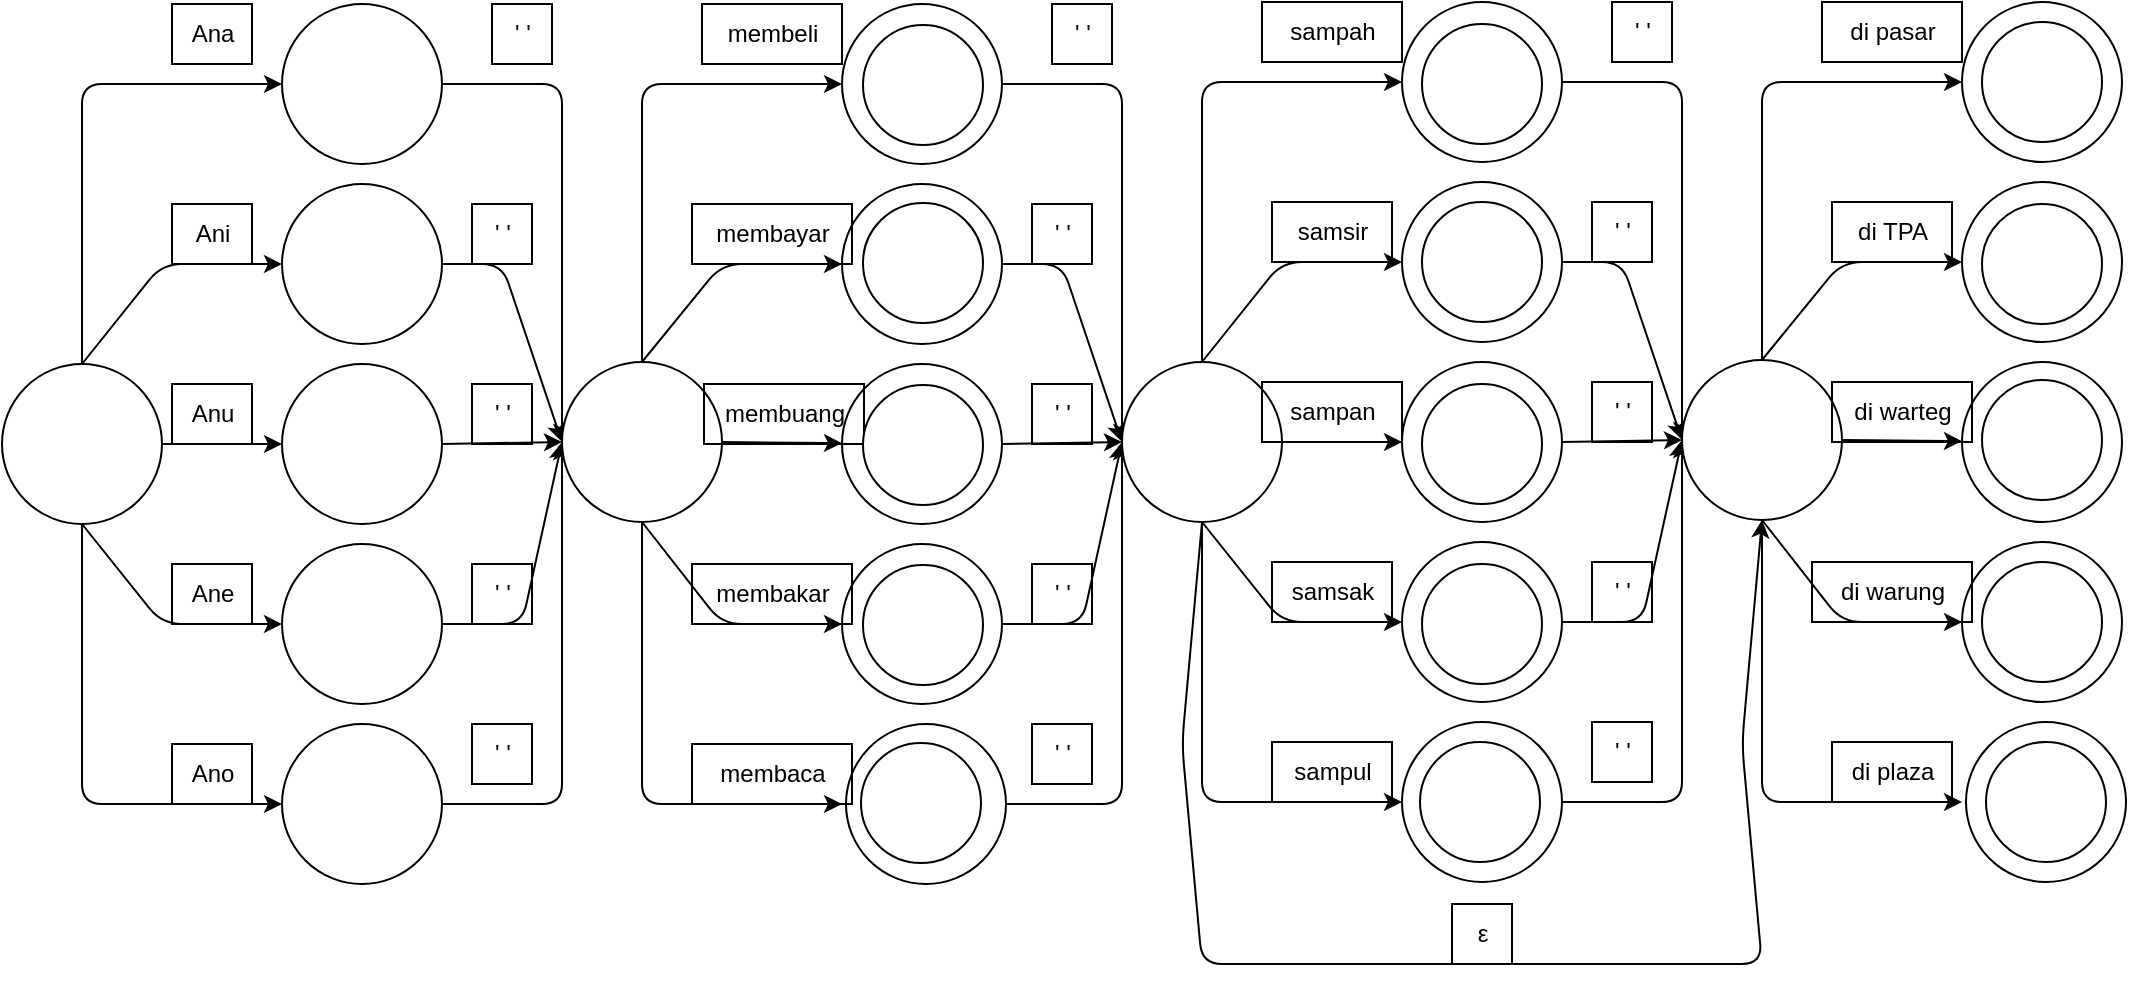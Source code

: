 <mxfile>
    <diagram id="6X2Q8602nQSsNBuRJEOq" name="Page-1">
        <mxGraphModel dx="1130" dy="801" grid="1" gridSize="10" guides="1" tooltips="1" connect="1" arrows="1" fold="1" page="1" pageScale="1" pageWidth="850" pageHeight="1100" math="0" shadow="0">
            <root>
                <mxCell id="0"/>
                <mxCell id="1" parent="0"/>
                <mxCell id="9" style="edgeStyle=none;html=1;exitX=1;exitY=0.5;exitDx=0;exitDy=0;strokeColor=#000000;fontColor=#000000;labelBackgroundColor=none;" parent="1" source="3" target="6" edge="1">
                    <mxGeometry relative="1" as="geometry"/>
                </mxCell>
                <mxCell id="10" style="edgeStyle=none;html=1;exitX=0.5;exitY=0;exitDx=0;exitDy=0;entryX=0;entryY=0.5;entryDx=0;entryDy=0;strokeColor=#000000;fontColor=#000000;labelBackgroundColor=none;" parent="1" source="3" target="4" edge="1">
                    <mxGeometry relative="1" as="geometry">
                        <Array as="points">
                            <mxPoint x="380" y="380"/>
                        </Array>
                    </mxGeometry>
                </mxCell>
                <mxCell id="11" style="edgeStyle=none;html=1;exitX=0.5;exitY=0;exitDx=0;exitDy=0;entryX=0;entryY=0.5;entryDx=0;entryDy=0;strokeColor=#000000;fontColor=#000000;labelBackgroundColor=none;" parent="1" source="3" target="5" edge="1">
                    <mxGeometry relative="1" as="geometry">
                        <Array as="points">
                            <mxPoint x="420" y="470"/>
                        </Array>
                    </mxGeometry>
                </mxCell>
                <mxCell id="13" style="edgeStyle=none;html=1;exitX=0.5;exitY=1;exitDx=0;exitDy=0;entryX=0;entryY=0.5;entryDx=0;entryDy=0;strokeColor=#000000;fontColor=#000000;labelBackgroundColor=none;" parent="1" source="3" target="8" edge="1">
                    <mxGeometry relative="1" as="geometry">
                        <Array as="points">
                            <mxPoint x="380" y="740"/>
                        </Array>
                    </mxGeometry>
                </mxCell>
                <mxCell id="14" style="edgeStyle=none;html=1;exitX=0.5;exitY=1;exitDx=0;exitDy=0;entryX=0;entryY=0.5;entryDx=0;entryDy=0;strokeColor=#000000;fontColor=#000000;labelBackgroundColor=none;" parent="1" source="3" target="7" edge="1">
                    <mxGeometry relative="1" as="geometry">
                        <Array as="points">
                            <mxPoint x="420" y="650"/>
                        </Array>
                    </mxGeometry>
                </mxCell>
                <mxCell id="3" value="" style="ellipse;whiteSpace=wrap;html=1;strokeColor=#000000;fontColor=#000000;labelBackgroundColor=none;" parent="1" vertex="1">
                    <mxGeometry x="340" y="520" width="80" height="80" as="geometry"/>
                </mxCell>
                <mxCell id="23" style="edgeStyle=none;html=1;exitX=1;exitY=0.5;exitDx=0;exitDy=0;entryX=0;entryY=0.5;entryDx=0;entryDy=0;strokeColor=#000000;fontColor=#000000;labelBackgroundColor=none;" parent="1" source="4" target="64" edge="1">
                    <mxGeometry relative="1" as="geometry">
                        <mxPoint x="620" y="560" as="targetPoint"/>
                        <Array as="points">
                            <mxPoint x="620" y="380"/>
                        </Array>
                    </mxGeometry>
                </mxCell>
                <mxCell id="4" value="" style="ellipse;whiteSpace=wrap;html=1;strokeColor=#000000;fontColor=#000000;labelBackgroundColor=none;" parent="1" vertex="1">
                    <mxGeometry x="480" y="340" width="80" height="80" as="geometry"/>
                </mxCell>
                <mxCell id="22" style="edgeStyle=none;html=1;exitX=1;exitY=0.5;exitDx=0;exitDy=0;entryX=0;entryY=0.5;entryDx=0;entryDy=0;strokeColor=#000000;fontColor=#000000;labelBackgroundColor=none;" parent="1" source="5" target="64" edge="1">
                    <mxGeometry relative="1" as="geometry">
                        <mxPoint x="620" y="560" as="targetPoint"/>
                        <Array as="points">
                            <mxPoint x="590" y="470"/>
                        </Array>
                    </mxGeometry>
                </mxCell>
                <mxCell id="5" value="" style="ellipse;whiteSpace=wrap;html=1;strokeColor=#000000;fontColor=#000000;labelBackgroundColor=none;" parent="1" vertex="1">
                    <mxGeometry x="480" y="430" width="80" height="80" as="geometry"/>
                </mxCell>
                <mxCell id="21" style="edgeStyle=none;html=1;exitX=1;exitY=0.5;exitDx=0;exitDy=0;entryX=0;entryY=0.5;entryDx=0;entryDy=0;strokeColor=#000000;fontColor=#000000;labelBackgroundColor=none;" parent="1" source="6" target="64" edge="1">
                    <mxGeometry relative="1" as="geometry">
                        <mxPoint x="620" y="560" as="targetPoint"/>
                    </mxGeometry>
                </mxCell>
                <mxCell id="6" value="" style="ellipse;whiteSpace=wrap;html=1;strokeColor=#000000;fontColor=#000000;labelBackgroundColor=none;" parent="1" vertex="1">
                    <mxGeometry x="480" y="520" width="80" height="80" as="geometry"/>
                </mxCell>
                <mxCell id="24" style="edgeStyle=none;html=1;exitX=1;exitY=0.5;exitDx=0;exitDy=0;entryX=0;entryY=0.5;entryDx=0;entryDy=0;strokeColor=#000000;fontColor=#000000;labelBackgroundColor=none;" parent="1" source="7" target="64" edge="1">
                    <mxGeometry relative="1" as="geometry">
                        <mxPoint x="620" y="560" as="targetPoint"/>
                        <Array as="points">
                            <mxPoint x="600" y="650"/>
                        </Array>
                    </mxGeometry>
                </mxCell>
                <mxCell id="7" value="" style="ellipse;whiteSpace=wrap;html=1;strokeColor=#000000;fontColor=#000000;labelBackgroundColor=none;" parent="1" vertex="1">
                    <mxGeometry x="480" y="610" width="80" height="80" as="geometry"/>
                </mxCell>
                <mxCell id="25" style="edgeStyle=none;html=1;exitX=1;exitY=0.5;exitDx=0;exitDy=0;entryX=0;entryY=0.5;entryDx=0;entryDy=0;strokeColor=#000000;fontColor=#000000;labelBackgroundColor=none;" parent="1" source="8" target="64" edge="1">
                    <mxGeometry relative="1" as="geometry">
                        <mxPoint x="620" y="560" as="targetPoint"/>
                        <Array as="points">
                            <mxPoint x="620" y="740"/>
                        </Array>
                    </mxGeometry>
                </mxCell>
                <mxCell id="8" value="" style="ellipse;whiteSpace=wrap;html=1;strokeColor=#000000;fontColor=#000000;labelBackgroundColor=none;" parent="1" vertex="1">
                    <mxGeometry x="480" y="700" width="80" height="80" as="geometry"/>
                </mxCell>
                <mxCell id="15" value="Ana" style="text;html=1;align=center;verticalAlign=middle;resizable=0;points=[];autosize=1;strokeColor=#000000;fillColor=none;fontColor=#000000;labelBackgroundColor=none;" parent="1" vertex="1">
                    <mxGeometry x="425" y="340" width="40" height="30" as="geometry"/>
                </mxCell>
                <mxCell id="16" value="Ani" style="text;html=1;align=center;verticalAlign=middle;resizable=0;points=[];autosize=1;strokeColor=#000000;fillColor=none;fontColor=#000000;labelBackgroundColor=none;" parent="1" vertex="1">
                    <mxGeometry x="425" y="440" width="40" height="30" as="geometry"/>
                </mxCell>
                <mxCell id="17" value="Anu" style="text;html=1;align=center;verticalAlign=middle;resizable=0;points=[];autosize=1;strokeColor=#000000;fillColor=none;fontColor=#000000;labelBackgroundColor=none;" parent="1" vertex="1">
                    <mxGeometry x="425" y="530" width="40" height="30" as="geometry"/>
                </mxCell>
                <mxCell id="18" value="Ane" style="text;html=1;align=center;verticalAlign=middle;resizable=0;points=[];autosize=1;strokeColor=#000000;fillColor=none;fontColor=#000000;labelBackgroundColor=none;" parent="1" vertex="1">
                    <mxGeometry x="425" y="620" width="40" height="30" as="geometry"/>
                </mxCell>
                <mxCell id="19" value="Ano" style="text;html=1;align=center;verticalAlign=middle;resizable=0;points=[];autosize=1;strokeColor=#000000;fillColor=none;fontColor=#000000;labelBackgroundColor=none;" parent="1" vertex="1">
                    <mxGeometry x="425" y="710" width="40" height="30" as="geometry"/>
                </mxCell>
                <mxCell id="26" value="' '" style="text;html=1;align=center;verticalAlign=middle;resizable=0;points=[];autosize=1;strokeColor=#000000;fillColor=none;fontColor=#000000;labelBackgroundColor=none;" parent="1" vertex="1">
                    <mxGeometry x="585" y="340" width="30" height="30" as="geometry"/>
                </mxCell>
                <mxCell id="27" value="' '" style="text;html=1;align=center;verticalAlign=middle;resizable=0;points=[];autosize=1;strokeColor=#000000;fillColor=none;fontColor=#000000;labelBackgroundColor=none;" parent="1" vertex="1">
                    <mxGeometry x="575" y="530" width="30" height="30" as="geometry"/>
                </mxCell>
                <mxCell id="28" value="' '" style="text;html=1;align=center;verticalAlign=middle;resizable=0;points=[];autosize=1;strokeColor=#000000;fillColor=none;fontColor=#000000;labelBackgroundColor=none;" parent="1" vertex="1">
                    <mxGeometry x="575" y="620" width="30" height="30" as="geometry"/>
                </mxCell>
                <mxCell id="29" value="' '" style="text;html=1;align=center;verticalAlign=middle;resizable=0;points=[];autosize=1;strokeColor=#000000;fillColor=none;fontColor=#000000;labelBackgroundColor=none;" parent="1" vertex="1">
                    <mxGeometry x="575" y="440" width="30" height="30" as="geometry"/>
                </mxCell>
                <mxCell id="30" value="' '" style="text;html=1;align=center;verticalAlign=middle;resizable=0;points=[];autosize=1;strokeColor=#000000;fillColor=none;fontColor=#000000;labelBackgroundColor=none;" parent="1" vertex="1">
                    <mxGeometry x="575" y="700" width="30" height="30" as="geometry"/>
                </mxCell>
                <mxCell id="59" style="edgeStyle=none;html=1;exitX=1;exitY=0.5;exitDx=0;exitDy=0;strokeColor=#000000;fontColor=#000000;labelBackgroundColor=none;" parent="1" source="64" target="70" edge="1">
                    <mxGeometry relative="1" as="geometry"/>
                </mxCell>
                <mxCell id="60" style="edgeStyle=none;html=1;exitX=0.5;exitY=0;exitDx=0;exitDy=0;entryX=0;entryY=0.5;entryDx=0;entryDy=0;strokeColor=#000000;fontColor=#000000;labelBackgroundColor=none;" parent="1" source="64" target="66" edge="1">
                    <mxGeometry relative="1" as="geometry">
                        <Array as="points">
                            <mxPoint x="660" y="380"/>
                        </Array>
                    </mxGeometry>
                </mxCell>
                <mxCell id="61" style="edgeStyle=none;html=1;exitX=0.5;exitY=0;exitDx=0;exitDy=0;entryX=0;entryY=0.5;entryDx=0;entryDy=0;strokeColor=#000000;fontColor=#000000;labelBackgroundColor=none;" parent="1" source="64" target="68" edge="1">
                    <mxGeometry relative="1" as="geometry">
                        <Array as="points">
                            <mxPoint x="700" y="470"/>
                        </Array>
                    </mxGeometry>
                </mxCell>
                <mxCell id="62" style="edgeStyle=none;html=1;exitX=0.5;exitY=1;exitDx=0;exitDy=0;entryX=0;entryY=0.5;entryDx=0;entryDy=0;strokeColor=#000000;fontColor=#000000;labelBackgroundColor=none;" parent="1" source="64" edge="1">
                    <mxGeometry relative="1" as="geometry">
                        <Array as="points">
                            <mxPoint x="660" y="740"/>
                        </Array>
                        <mxPoint x="760" y="740" as="targetPoint"/>
                    </mxGeometry>
                </mxCell>
                <mxCell id="63" style="edgeStyle=none;html=1;exitX=0.5;exitY=1;exitDx=0;exitDy=0;entryX=0;entryY=0.5;entryDx=0;entryDy=0;strokeColor=#000000;fontColor=#000000;labelBackgroundColor=none;" parent="1" source="64" target="72" edge="1">
                    <mxGeometry relative="1" as="geometry">
                        <Array as="points">
                            <mxPoint x="700" y="650"/>
                        </Array>
                    </mxGeometry>
                </mxCell>
                <mxCell id="64" value="" style="ellipse;whiteSpace=wrap;html=1;strokeColor=#000000;fontColor=#000000;labelBackgroundColor=none;" parent="1" vertex="1">
                    <mxGeometry x="620" y="519" width="80" height="80" as="geometry"/>
                </mxCell>
                <mxCell id="65" style="edgeStyle=none;html=1;exitX=1;exitY=0.5;exitDx=0;exitDy=0;entryX=0;entryY=0.5;entryDx=0;entryDy=0;strokeColor=#000000;fontColor=#000000;labelBackgroundColor=none;" parent="1" source="66" target="90" edge="1">
                    <mxGeometry relative="1" as="geometry">
                        <mxPoint x="900" y="560" as="targetPoint"/>
                        <Array as="points">
                            <mxPoint x="900" y="380"/>
                        </Array>
                    </mxGeometry>
                </mxCell>
                <mxCell id="66" value="" style="ellipse;whiteSpace=wrap;html=1;strokeColor=#000000;fontColor=#000000;labelBackgroundColor=none;" parent="1" vertex="1">
                    <mxGeometry x="760" y="340" width="80" height="80" as="geometry"/>
                </mxCell>
                <mxCell id="67" style="edgeStyle=none;html=1;exitX=1;exitY=0.5;exitDx=0;exitDy=0;entryX=0;entryY=0.5;entryDx=0;entryDy=0;strokeColor=#000000;fontColor=#000000;labelBackgroundColor=none;" parent="1" source="68" target="90" edge="1">
                    <mxGeometry relative="1" as="geometry">
                        <mxPoint x="900" y="560" as="targetPoint"/>
                        <Array as="points">
                            <mxPoint x="870" y="470"/>
                        </Array>
                    </mxGeometry>
                </mxCell>
                <mxCell id="68" value="" style="ellipse;whiteSpace=wrap;html=1;strokeColor=#000000;fontColor=#000000;labelBackgroundColor=none;" parent="1" vertex="1">
                    <mxGeometry x="760" y="430" width="80" height="80" as="geometry"/>
                </mxCell>
                <mxCell id="69" style="edgeStyle=none;html=1;exitX=1;exitY=0.5;exitDx=0;exitDy=0;entryX=0;entryY=0.5;entryDx=0;entryDy=0;strokeColor=#000000;fontColor=#000000;labelBackgroundColor=none;" parent="1" source="70" target="90" edge="1">
                    <mxGeometry relative="1" as="geometry">
                        <mxPoint x="900" y="560" as="targetPoint"/>
                    </mxGeometry>
                </mxCell>
                <mxCell id="70" value="" style="ellipse;whiteSpace=wrap;html=1;strokeColor=#000000;fontColor=#000000;labelBackgroundColor=none;" parent="1" vertex="1">
                    <mxGeometry x="760" y="520" width="80" height="80" as="geometry"/>
                </mxCell>
                <mxCell id="71" style="edgeStyle=none;html=1;exitX=1;exitY=0.5;exitDx=0;exitDy=0;entryX=0;entryY=0.5;entryDx=0;entryDy=0;strokeColor=#000000;fontColor=#000000;labelBackgroundColor=none;" parent="1" source="72" target="90" edge="1">
                    <mxGeometry relative="1" as="geometry">
                        <mxPoint x="900" y="560" as="targetPoint"/>
                        <Array as="points">
                            <mxPoint x="880" y="650"/>
                        </Array>
                    </mxGeometry>
                </mxCell>
                <mxCell id="72" value="" style="ellipse;whiteSpace=wrap;html=1;strokeColor=#000000;fontColor=#000000;labelBackgroundColor=none;" parent="1" vertex="1">
                    <mxGeometry x="760" y="610" width="80" height="80" as="geometry"/>
                </mxCell>
                <mxCell id="73" style="edgeStyle=none;html=1;exitX=1;exitY=0.5;exitDx=0;exitDy=0;entryX=0;entryY=0.5;entryDx=0;entryDy=0;strokeColor=#000000;fontColor=#000000;labelBackgroundColor=none;" parent="1" target="90" edge="1">
                    <mxGeometry relative="1" as="geometry">
                        <mxPoint x="900" y="560" as="targetPoint"/>
                        <Array as="points">
                            <mxPoint x="900" y="740"/>
                        </Array>
                        <mxPoint x="840" y="740" as="sourcePoint"/>
                    </mxGeometry>
                </mxCell>
                <mxCell id="74" value="" style="ellipse;whiteSpace=wrap;html=1;strokeColor=#000000;fontColor=#000000;labelBackgroundColor=none;" parent="1" vertex="1">
                    <mxGeometry x="762" y="700" width="80" height="80" as="geometry"/>
                </mxCell>
                <mxCell id="75" value="membeli" style="text;html=1;align=center;verticalAlign=middle;resizable=0;points=[];autosize=1;strokeColor=#000000;fillColor=none;fontColor=#000000;labelBackgroundColor=none;" parent="1" vertex="1">
                    <mxGeometry x="690" y="340" width="70" height="30" as="geometry"/>
                </mxCell>
                <mxCell id="76" value="membayar" style="text;html=1;align=center;verticalAlign=middle;resizable=0;points=[];autosize=1;strokeColor=#000000;fillColor=none;fontColor=#000000;labelBackgroundColor=none;" parent="1" vertex="1">
                    <mxGeometry x="685" y="440" width="80" height="30" as="geometry"/>
                </mxCell>
                <mxCell id="77" value="membuang" style="text;html=1;align=center;verticalAlign=middle;resizable=0;points=[];autosize=1;strokeColor=#000000;fillColor=none;fontColor=#000000;labelBackgroundColor=none;" parent="1" vertex="1">
                    <mxGeometry x="691" y="530" width="80" height="30" as="geometry"/>
                </mxCell>
                <mxCell id="78" value="membakar" style="text;html=1;align=center;verticalAlign=middle;resizable=0;points=[];autosize=1;strokeColor=#000000;fillColor=none;fontColor=#000000;labelBackgroundColor=none;" parent="1" vertex="1">
                    <mxGeometry x="685" y="620" width="80" height="30" as="geometry"/>
                </mxCell>
                <mxCell id="79" value="membaca" style="text;html=1;align=center;verticalAlign=middle;resizable=0;points=[];autosize=1;strokeColor=#000000;fillColor=none;fontColor=#000000;labelBackgroundColor=none;" parent="1" vertex="1">
                    <mxGeometry x="685" y="710" width="80" height="30" as="geometry"/>
                </mxCell>
                <mxCell id="80" value="' '" style="text;html=1;align=center;verticalAlign=middle;resizable=0;points=[];autosize=1;strokeColor=#000000;fillColor=none;fontColor=#000000;labelBackgroundColor=none;" parent="1" vertex="1">
                    <mxGeometry x="865" y="340" width="30" height="30" as="geometry"/>
                </mxCell>
                <mxCell id="81" value="' '" style="text;html=1;align=center;verticalAlign=middle;resizable=0;points=[];autosize=1;strokeColor=#000000;fillColor=none;fontColor=#000000;labelBackgroundColor=none;" parent="1" vertex="1">
                    <mxGeometry x="855" y="530" width="30" height="30" as="geometry"/>
                </mxCell>
                <mxCell id="82" value="' '" style="text;html=1;align=center;verticalAlign=middle;resizable=0;points=[];autosize=1;strokeColor=#000000;fillColor=none;fontColor=#000000;labelBackgroundColor=none;" parent="1" vertex="1">
                    <mxGeometry x="855" y="620" width="30" height="30" as="geometry"/>
                </mxCell>
                <mxCell id="83" value="' '" style="text;html=1;align=center;verticalAlign=middle;resizable=0;points=[];autosize=1;strokeColor=#000000;fillColor=none;fontColor=#000000;labelBackgroundColor=none;" parent="1" vertex="1">
                    <mxGeometry x="855" y="440" width="30" height="30" as="geometry"/>
                </mxCell>
                <mxCell id="84" value="' '" style="text;html=1;align=center;verticalAlign=middle;resizable=0;points=[];autosize=1;strokeColor=#000000;fillColor=none;fontColor=#000000;labelBackgroundColor=none;" parent="1" vertex="1">
                    <mxGeometry x="855" y="700" width="30" height="30" as="geometry"/>
                </mxCell>
                <mxCell id="85" style="edgeStyle=none;html=1;exitX=1;exitY=0.5;exitDx=0;exitDy=0;strokeColor=#000000;fontColor=#000000;labelBackgroundColor=none;" parent="1" source="90" target="96" edge="1">
                    <mxGeometry relative="1" as="geometry"/>
                </mxCell>
                <mxCell id="86" style="edgeStyle=none;html=1;exitX=0.5;exitY=0;exitDx=0;exitDy=0;entryX=0;entryY=0.5;entryDx=0;entryDy=0;strokeColor=#000000;fontColor=#000000;labelBackgroundColor=none;" parent="1" source="90" target="92" edge="1">
                    <mxGeometry relative="1" as="geometry">
                        <Array as="points">
                            <mxPoint x="940" y="379"/>
                        </Array>
                    </mxGeometry>
                </mxCell>
                <mxCell id="87" style="edgeStyle=none;html=1;exitX=0.5;exitY=0;exitDx=0;exitDy=0;entryX=0;entryY=0.5;entryDx=0;entryDy=0;strokeColor=#000000;fontColor=#000000;labelBackgroundColor=none;" parent="1" source="90" target="94" edge="1">
                    <mxGeometry relative="1" as="geometry">
                        <Array as="points">
                            <mxPoint x="980" y="469"/>
                        </Array>
                    </mxGeometry>
                </mxCell>
                <mxCell id="88" style="edgeStyle=none;html=1;exitX=0.5;exitY=1;exitDx=0;exitDy=0;entryX=0;entryY=0.5;entryDx=0;entryDy=0;strokeColor=#000000;fontColor=#000000;labelBackgroundColor=none;" parent="1" source="90" target="100" edge="1">
                    <mxGeometry relative="1" as="geometry">
                        <Array as="points">
                            <mxPoint x="940" y="739"/>
                        </Array>
                    </mxGeometry>
                </mxCell>
                <mxCell id="89" style="edgeStyle=none;html=1;exitX=0.5;exitY=1;exitDx=0;exitDy=0;entryX=0;entryY=0.5;entryDx=0;entryDy=0;strokeColor=#000000;fontColor=#000000;labelBackgroundColor=none;" parent="1" source="90" target="98" edge="1">
                    <mxGeometry relative="1" as="geometry">
                        <Array as="points">
                            <mxPoint x="980" y="649"/>
                        </Array>
                    </mxGeometry>
                </mxCell>
                <mxCell id="153" style="edgeStyle=none;html=1;exitX=0.5;exitY=1;exitDx=0;exitDy=0;entryX=0.5;entryY=1;entryDx=0;entryDy=0;strokeColor=#000000;fontColor=#000000;labelBackgroundColor=none;" parent="1" source="90" target="116" edge="1">
                    <mxGeometry relative="1" as="geometry">
                        <mxPoint x="1230" y="820" as="targetPoint"/>
                        <Array as="points">
                            <mxPoint x="930" y="710"/>
                            <mxPoint x="940" y="820"/>
                            <mxPoint x="1220" y="820"/>
                            <mxPoint x="1210" y="710"/>
                        </Array>
                    </mxGeometry>
                </mxCell>
                <mxCell id="90" value="" style="ellipse;whiteSpace=wrap;html=1;strokeColor=#000000;fontColor=#000000;labelBackgroundColor=none;" parent="1" vertex="1">
                    <mxGeometry x="900" y="519" width="80" height="80" as="geometry"/>
                </mxCell>
                <mxCell id="91" style="edgeStyle=none;html=1;exitX=1;exitY=0.5;exitDx=0;exitDy=0;entryX=0;entryY=0.5;entryDx=0;entryDy=0;strokeColor=#000000;fontColor=#000000;labelBackgroundColor=none;" parent="1" source="92" target="116" edge="1">
                    <mxGeometry relative="1" as="geometry">
                        <mxPoint x="1180" y="559" as="targetPoint"/>
                        <Array as="points">
                            <mxPoint x="1180" y="379"/>
                        </Array>
                    </mxGeometry>
                </mxCell>
                <mxCell id="92" value="" style="ellipse;whiteSpace=wrap;html=1;strokeColor=#000000;fontColor=#000000;labelBackgroundColor=none;" parent="1" vertex="1">
                    <mxGeometry x="1040" y="339" width="80" height="80" as="geometry"/>
                </mxCell>
                <mxCell id="93" style="edgeStyle=none;html=1;exitX=1;exitY=0.5;exitDx=0;exitDy=0;entryX=0;entryY=0.5;entryDx=0;entryDy=0;strokeColor=#000000;fontColor=#000000;labelBackgroundColor=none;" parent="1" source="94" target="116" edge="1">
                    <mxGeometry relative="1" as="geometry">
                        <mxPoint x="1180" y="559" as="targetPoint"/>
                        <Array as="points">
                            <mxPoint x="1150" y="469"/>
                        </Array>
                    </mxGeometry>
                </mxCell>
                <mxCell id="94" value="" style="ellipse;whiteSpace=wrap;html=1;strokeColor=#000000;fontColor=#000000;labelBackgroundColor=none;" parent="1" vertex="1">
                    <mxGeometry x="1040" y="429" width="80" height="80" as="geometry"/>
                </mxCell>
                <mxCell id="95" style="edgeStyle=none;html=1;exitX=1;exitY=0.5;exitDx=0;exitDy=0;entryX=0;entryY=0.5;entryDx=0;entryDy=0;strokeColor=#000000;fontColor=#000000;labelBackgroundColor=none;" parent="1" source="96" target="116" edge="1">
                    <mxGeometry relative="1" as="geometry">
                        <mxPoint x="1180" y="559" as="targetPoint"/>
                    </mxGeometry>
                </mxCell>
                <mxCell id="96" value="" style="ellipse;whiteSpace=wrap;html=1;strokeColor=#000000;fontColor=#000000;labelBackgroundColor=none;" parent="1" vertex="1">
                    <mxGeometry x="1040" y="519" width="80" height="80" as="geometry"/>
                </mxCell>
                <mxCell id="97" style="edgeStyle=none;html=1;exitX=1;exitY=0.5;exitDx=0;exitDy=0;entryX=0;entryY=0.5;entryDx=0;entryDy=0;strokeColor=#000000;fontColor=#000000;labelBackgroundColor=none;" parent="1" source="98" target="116" edge="1">
                    <mxGeometry relative="1" as="geometry">
                        <mxPoint x="1180" y="559" as="targetPoint"/>
                        <Array as="points">
                            <mxPoint x="1160" y="649"/>
                        </Array>
                    </mxGeometry>
                </mxCell>
                <mxCell id="98" value="" style="ellipse;whiteSpace=wrap;html=1;strokeColor=#000000;fontColor=#000000;labelBackgroundColor=none;" parent="1" vertex="1">
                    <mxGeometry x="1040" y="609" width="80" height="80" as="geometry"/>
                </mxCell>
                <mxCell id="99" style="edgeStyle=none;html=1;exitX=1;exitY=0.5;exitDx=0;exitDy=0;entryX=0;entryY=0.5;entryDx=0;entryDy=0;strokeColor=#000000;fontColor=#000000;labelBackgroundColor=none;" parent="1" source="100" target="116" edge="1">
                    <mxGeometry relative="1" as="geometry">
                        <mxPoint x="1180" y="559" as="targetPoint"/>
                        <Array as="points">
                            <mxPoint x="1180" y="739"/>
                        </Array>
                    </mxGeometry>
                </mxCell>
                <mxCell id="100" value="" style="ellipse;whiteSpace=wrap;html=1;strokeColor=#000000;fontColor=#000000;labelBackgroundColor=none;" parent="1" vertex="1">
                    <mxGeometry x="1040" y="699" width="80" height="80" as="geometry"/>
                </mxCell>
                <mxCell id="101" value="sampah" style="text;html=1;align=center;verticalAlign=middle;resizable=0;points=[];autosize=1;strokeColor=#000000;fillColor=none;fontColor=#000000;labelBackgroundColor=none;" parent="1" vertex="1">
                    <mxGeometry x="970" y="339" width="70" height="30" as="geometry"/>
                </mxCell>
                <mxCell id="102" value="samsir" style="text;html=1;align=center;verticalAlign=middle;resizable=0;points=[];autosize=1;strokeColor=#000000;fillColor=none;fontColor=#000000;labelBackgroundColor=none;" parent="1" vertex="1">
                    <mxGeometry x="975" y="439" width="60" height="30" as="geometry"/>
                </mxCell>
                <mxCell id="103" value="sampan" style="text;html=1;align=center;verticalAlign=middle;resizable=0;points=[];autosize=1;strokeColor=#000000;fillColor=none;fontColor=#000000;labelBackgroundColor=none;" parent="1" vertex="1">
                    <mxGeometry x="970" y="529" width="70" height="30" as="geometry"/>
                </mxCell>
                <mxCell id="104" value="samsak" style="text;html=1;align=center;verticalAlign=middle;resizable=0;points=[];autosize=1;strokeColor=#000000;fillColor=none;fontColor=#000000;labelBackgroundColor=none;" parent="1" vertex="1">
                    <mxGeometry x="975" y="619" width="60" height="30" as="geometry"/>
                </mxCell>
                <mxCell id="105" value="sampul" style="text;html=1;align=center;verticalAlign=middle;resizable=0;points=[];autosize=1;strokeColor=#000000;fillColor=none;fontColor=#000000;labelBackgroundColor=none;" parent="1" vertex="1">
                    <mxGeometry x="975" y="709" width="60" height="30" as="geometry"/>
                </mxCell>
                <mxCell id="106" value="' '" style="text;html=1;align=center;verticalAlign=middle;resizable=0;points=[];autosize=1;strokeColor=#000000;fillColor=none;fontColor=#000000;labelBackgroundColor=none;" parent="1" vertex="1">
                    <mxGeometry x="1145" y="339" width="30" height="30" as="geometry"/>
                </mxCell>
                <mxCell id="107" value="' '" style="text;html=1;align=center;verticalAlign=middle;resizable=0;points=[];autosize=1;strokeColor=#000000;fillColor=none;fontColor=#000000;labelBackgroundColor=none;" parent="1" vertex="1">
                    <mxGeometry x="1135" y="529" width="30" height="30" as="geometry"/>
                </mxCell>
                <mxCell id="108" value="' '" style="text;html=1;align=center;verticalAlign=middle;resizable=0;points=[];autosize=1;strokeColor=#000000;fillColor=none;fontColor=#000000;labelBackgroundColor=none;" parent="1" vertex="1">
                    <mxGeometry x="1135" y="619" width="30" height="30" as="geometry"/>
                </mxCell>
                <mxCell id="109" value="' '" style="text;html=1;align=center;verticalAlign=middle;resizable=0;points=[];autosize=1;strokeColor=#000000;fillColor=none;fontColor=#000000;labelBackgroundColor=none;" parent="1" vertex="1">
                    <mxGeometry x="1135" y="439" width="30" height="30" as="geometry"/>
                </mxCell>
                <mxCell id="110" value="' '" style="text;html=1;align=center;verticalAlign=middle;resizable=0;points=[];autosize=1;strokeColor=#000000;fillColor=none;fontColor=#000000;labelBackgroundColor=none;" parent="1" vertex="1">
                    <mxGeometry x="1135" y="699" width="30" height="30" as="geometry"/>
                </mxCell>
                <mxCell id="111" style="edgeStyle=none;html=1;exitX=1;exitY=0.5;exitDx=0;exitDy=0;strokeColor=#000000;fontColor=#000000;labelBackgroundColor=none;" parent="1" source="116" target="122" edge="1">
                    <mxGeometry relative="1" as="geometry"/>
                </mxCell>
                <mxCell id="112" style="edgeStyle=none;html=1;exitX=0.5;exitY=0;exitDx=0;exitDy=0;entryX=0;entryY=0.5;entryDx=0;entryDy=0;strokeColor=#000000;fontColor=#000000;labelBackgroundColor=none;" parent="1" source="116" target="118" edge="1">
                    <mxGeometry relative="1" as="geometry">
                        <Array as="points">
                            <mxPoint x="1220" y="379"/>
                        </Array>
                    </mxGeometry>
                </mxCell>
                <mxCell id="113" style="edgeStyle=none;html=1;exitX=0.5;exitY=0;exitDx=0;exitDy=0;entryX=0;entryY=0.5;entryDx=0;entryDy=0;strokeColor=#000000;fontColor=#000000;labelBackgroundColor=none;" parent="1" source="116" target="120" edge="1">
                    <mxGeometry relative="1" as="geometry">
                        <Array as="points">
                            <mxPoint x="1260" y="469"/>
                        </Array>
                    </mxGeometry>
                </mxCell>
                <mxCell id="114" style="edgeStyle=none;html=1;exitX=0.5;exitY=1;exitDx=0;exitDy=0;entryX=0;entryY=0.5;entryDx=0;entryDy=0;strokeColor=#000000;fontColor=#000000;labelBackgroundColor=none;" parent="1" source="116" edge="1">
                    <mxGeometry relative="1" as="geometry">
                        <Array as="points">
                            <mxPoint x="1220" y="739"/>
                        </Array>
                        <mxPoint x="1320.0" y="739" as="targetPoint"/>
                    </mxGeometry>
                </mxCell>
                <mxCell id="115" style="edgeStyle=none;html=1;exitX=0.5;exitY=1;exitDx=0;exitDy=0;entryX=0;entryY=0.5;entryDx=0;entryDy=0;strokeColor=#000000;fontColor=#000000;labelBackgroundColor=none;" parent="1" source="116" target="124" edge="1">
                    <mxGeometry relative="1" as="geometry">
                        <Array as="points">
                            <mxPoint x="1260" y="649"/>
                        </Array>
                    </mxGeometry>
                </mxCell>
                <mxCell id="116" value="" style="ellipse;whiteSpace=wrap;html=1;strokeColor=#000000;fontColor=#000000;labelBackgroundColor=none;" parent="1" vertex="1">
                    <mxGeometry x="1180" y="518" width="80" height="80" as="geometry"/>
                </mxCell>
                <mxCell id="118" value="" style="ellipse;whiteSpace=wrap;html=1;strokeColor=#000000;fontColor=#000000;labelBackgroundColor=none;" parent="1" vertex="1">
                    <mxGeometry x="1320" y="339" width="80" height="80" as="geometry"/>
                </mxCell>
                <mxCell id="120" value="" style="ellipse;whiteSpace=wrap;html=1;strokeColor=#000000;fontColor=#000000;labelBackgroundColor=none;" parent="1" vertex="1">
                    <mxGeometry x="1320" y="429" width="80" height="80" as="geometry"/>
                </mxCell>
                <mxCell id="122" value="" style="ellipse;whiteSpace=wrap;html=1;strokeColor=#000000;fontColor=#000000;labelBackgroundColor=none;" parent="1" vertex="1">
                    <mxGeometry x="1320" y="519" width="80" height="80" as="geometry"/>
                </mxCell>
                <mxCell id="124" value="" style="ellipse;whiteSpace=wrap;html=1;strokeColor=#000000;fontColor=#000000;labelBackgroundColor=none;" parent="1" vertex="1">
                    <mxGeometry x="1320" y="609" width="80" height="80" as="geometry"/>
                </mxCell>
                <mxCell id="126" value="" style="ellipse;whiteSpace=wrap;html=1;strokeColor=#000000;fontColor=#000000;labelBackgroundColor=none;" parent="1" vertex="1">
                    <mxGeometry x="1322" y="699" width="80" height="80" as="geometry"/>
                </mxCell>
                <mxCell id="127" value="di pasar" style="text;html=1;align=center;verticalAlign=middle;resizable=0;points=[];autosize=1;strokeColor=#000000;fillColor=none;fontColor=#000000;labelBackgroundColor=none;" parent="1" vertex="1">
                    <mxGeometry x="1250" y="339" width="70" height="30" as="geometry"/>
                </mxCell>
                <mxCell id="128" value="di TPA" style="text;html=1;align=center;verticalAlign=middle;resizable=0;points=[];autosize=1;strokeColor=#000000;fillColor=none;fontColor=#000000;labelBackgroundColor=none;" parent="1" vertex="1">
                    <mxGeometry x="1255" y="439" width="60" height="30" as="geometry"/>
                </mxCell>
                <mxCell id="129" value="di warteg" style="text;html=1;align=center;verticalAlign=middle;resizable=0;points=[];autosize=1;strokeColor=#000000;fillColor=none;fontColor=#000000;labelBackgroundColor=none;" parent="1" vertex="1">
                    <mxGeometry x="1255" y="529" width="70" height="30" as="geometry"/>
                </mxCell>
                <mxCell id="130" value="di warung" style="text;html=1;align=center;verticalAlign=middle;resizable=0;points=[];autosize=1;strokeColor=#000000;fillColor=none;fontColor=#000000;labelBackgroundColor=none;" parent="1" vertex="1">
                    <mxGeometry x="1245" y="619" width="80" height="30" as="geometry"/>
                </mxCell>
                <mxCell id="131" value="di plaza" style="text;html=1;align=center;verticalAlign=middle;resizable=0;points=[];autosize=1;strokeColor=#000000;fillColor=none;fontColor=#000000;labelBackgroundColor=none;" parent="1" vertex="1">
                    <mxGeometry x="1255" y="709" width="60" height="30" as="geometry"/>
                </mxCell>
                <mxCell id="137" value="" style="ellipse;whiteSpace=wrap;html=1;strokeColor=#000000;fontColor=#000000;labelBackgroundColor=none;" parent="1" vertex="1">
                    <mxGeometry x="1330" y="349" width="60" height="60" as="geometry"/>
                </mxCell>
                <mxCell id="138" value="" style="ellipse;whiteSpace=wrap;html=1;strokeColor=#000000;fontColor=#000000;labelBackgroundColor=none;" parent="1" vertex="1">
                    <mxGeometry x="1330" y="440" width="60" height="60" as="geometry"/>
                </mxCell>
                <mxCell id="139" value="" style="ellipse;whiteSpace=wrap;html=1;strokeColor=#000000;fontColor=#000000;labelBackgroundColor=none;" parent="1" vertex="1">
                    <mxGeometry x="1330" y="528" width="60" height="60" as="geometry"/>
                </mxCell>
                <mxCell id="140" value="" style="ellipse;whiteSpace=wrap;html=1;strokeColor=#000000;fontColor=#000000;labelBackgroundColor=none;" parent="1" vertex="1">
                    <mxGeometry x="1330" y="619" width="60" height="60" as="geometry"/>
                </mxCell>
                <mxCell id="141" value="" style="ellipse;whiteSpace=wrap;html=1;strokeColor=#000000;fontColor=#000000;labelBackgroundColor=none;" parent="1" vertex="1">
                    <mxGeometry x="1332" y="709" width="60" height="60" as="geometry"/>
                </mxCell>
                <mxCell id="143" value="" style="ellipse;whiteSpace=wrap;html=1;strokeColor=#000000;fontColor=#000000;labelBackgroundColor=none;" parent="1" vertex="1">
                    <mxGeometry x="1050" y="350" width="60" height="60" as="geometry"/>
                </mxCell>
                <mxCell id="144" value="" style="ellipse;whiteSpace=wrap;html=1;strokeColor=#000000;fontColor=#000000;labelBackgroundColor=none;" parent="1" vertex="1">
                    <mxGeometry x="1050" y="439" width="60" height="60" as="geometry"/>
                </mxCell>
                <mxCell id="145" value="" style="ellipse;whiteSpace=wrap;html=1;strokeColor=#000000;fontColor=#000000;labelBackgroundColor=none;" parent="1" vertex="1">
                    <mxGeometry x="1050" y="530" width="60" height="60" as="geometry"/>
                </mxCell>
                <mxCell id="146" value="" style="ellipse;whiteSpace=wrap;html=1;strokeColor=#000000;fontColor=#000000;labelBackgroundColor=none;" parent="1" vertex="1">
                    <mxGeometry x="1050" y="620" width="60" height="60" as="geometry"/>
                </mxCell>
                <mxCell id="147" value="" style="ellipse;whiteSpace=wrap;html=1;strokeColor=#000000;fontColor=#000000;labelBackgroundColor=none;" parent="1" vertex="1">
                    <mxGeometry x="1049" y="709" width="60" height="60" as="geometry"/>
                </mxCell>
                <mxCell id="148" value="" style="ellipse;whiteSpace=wrap;html=1;strokeColor=#000000;fontColor=#000000;labelBackgroundColor=none;" parent="1" vertex="1">
                    <mxGeometry x="770.5" y="350.5" width="60" height="60" as="geometry"/>
                </mxCell>
                <mxCell id="149" value="" style="ellipse;whiteSpace=wrap;html=1;strokeColor=#000000;fontColor=#000000;labelBackgroundColor=none;" parent="1" vertex="1">
                    <mxGeometry x="770.5" y="439.5" width="60" height="60" as="geometry"/>
                </mxCell>
                <mxCell id="150" value="" style="ellipse;whiteSpace=wrap;html=1;strokeColor=#000000;fontColor=#000000;labelBackgroundColor=none;" parent="1" vertex="1">
                    <mxGeometry x="770.5" y="530.5" width="60" height="60" as="geometry"/>
                </mxCell>
                <mxCell id="151" value="" style="ellipse;whiteSpace=wrap;html=1;strokeColor=#000000;fontColor=#000000;labelBackgroundColor=none;" parent="1" vertex="1">
                    <mxGeometry x="770.5" y="620.5" width="60" height="60" as="geometry"/>
                </mxCell>
                <mxCell id="152" value="" style="ellipse;whiteSpace=wrap;html=1;strokeColor=#000000;fontColor=#000000;labelBackgroundColor=none;" parent="1" vertex="1">
                    <mxGeometry x="769.5" y="709.5" width="60" height="60" as="geometry"/>
                </mxCell>
                <mxCell id="375" style="edgeStyle=none;html=1;exitX=0.5;exitY=0;exitDx=0;exitDy=0;entryX=1;entryY=0.5;entryDx=0;entryDy=0;" parent="1" edge="1">
                    <mxGeometry relative="1" as="geometry">
                        <mxPoint x="700" y="750" as="sourcePoint"/>
                        <Array as="points">
                            <mxPoint x="690" y="700"/>
                            <mxPoint x="690" y="640"/>
                            <mxPoint x="690" y="580"/>
                            <mxPoint x="700" y="530"/>
                            <mxPoint x="950" y="530"/>
                            <mxPoint x="1200" y="530"/>
                            <mxPoint x="1200" y="700"/>
                        </Array>
                    </mxGeometry>
                </mxCell>
                <mxCell id="378" value="&lt;span lang=&quot;id&quot; class=&quot;BxUVEf ILfuVd&quot;&gt;ε&lt;/span&gt;" style="text;html=1;align=center;verticalAlign=middle;resizable=0;points=[];autosize=1;strokeColor=#000000;fillColor=none;fontColor=#000000;labelBackgroundColor=none;" parent="1" vertex="1">
                    <mxGeometry x="1065" y="790" width="30" height="30" as="geometry"/>
                </mxCell>
            </root>
        </mxGraphModel>
    </diagram>
</mxfile>
